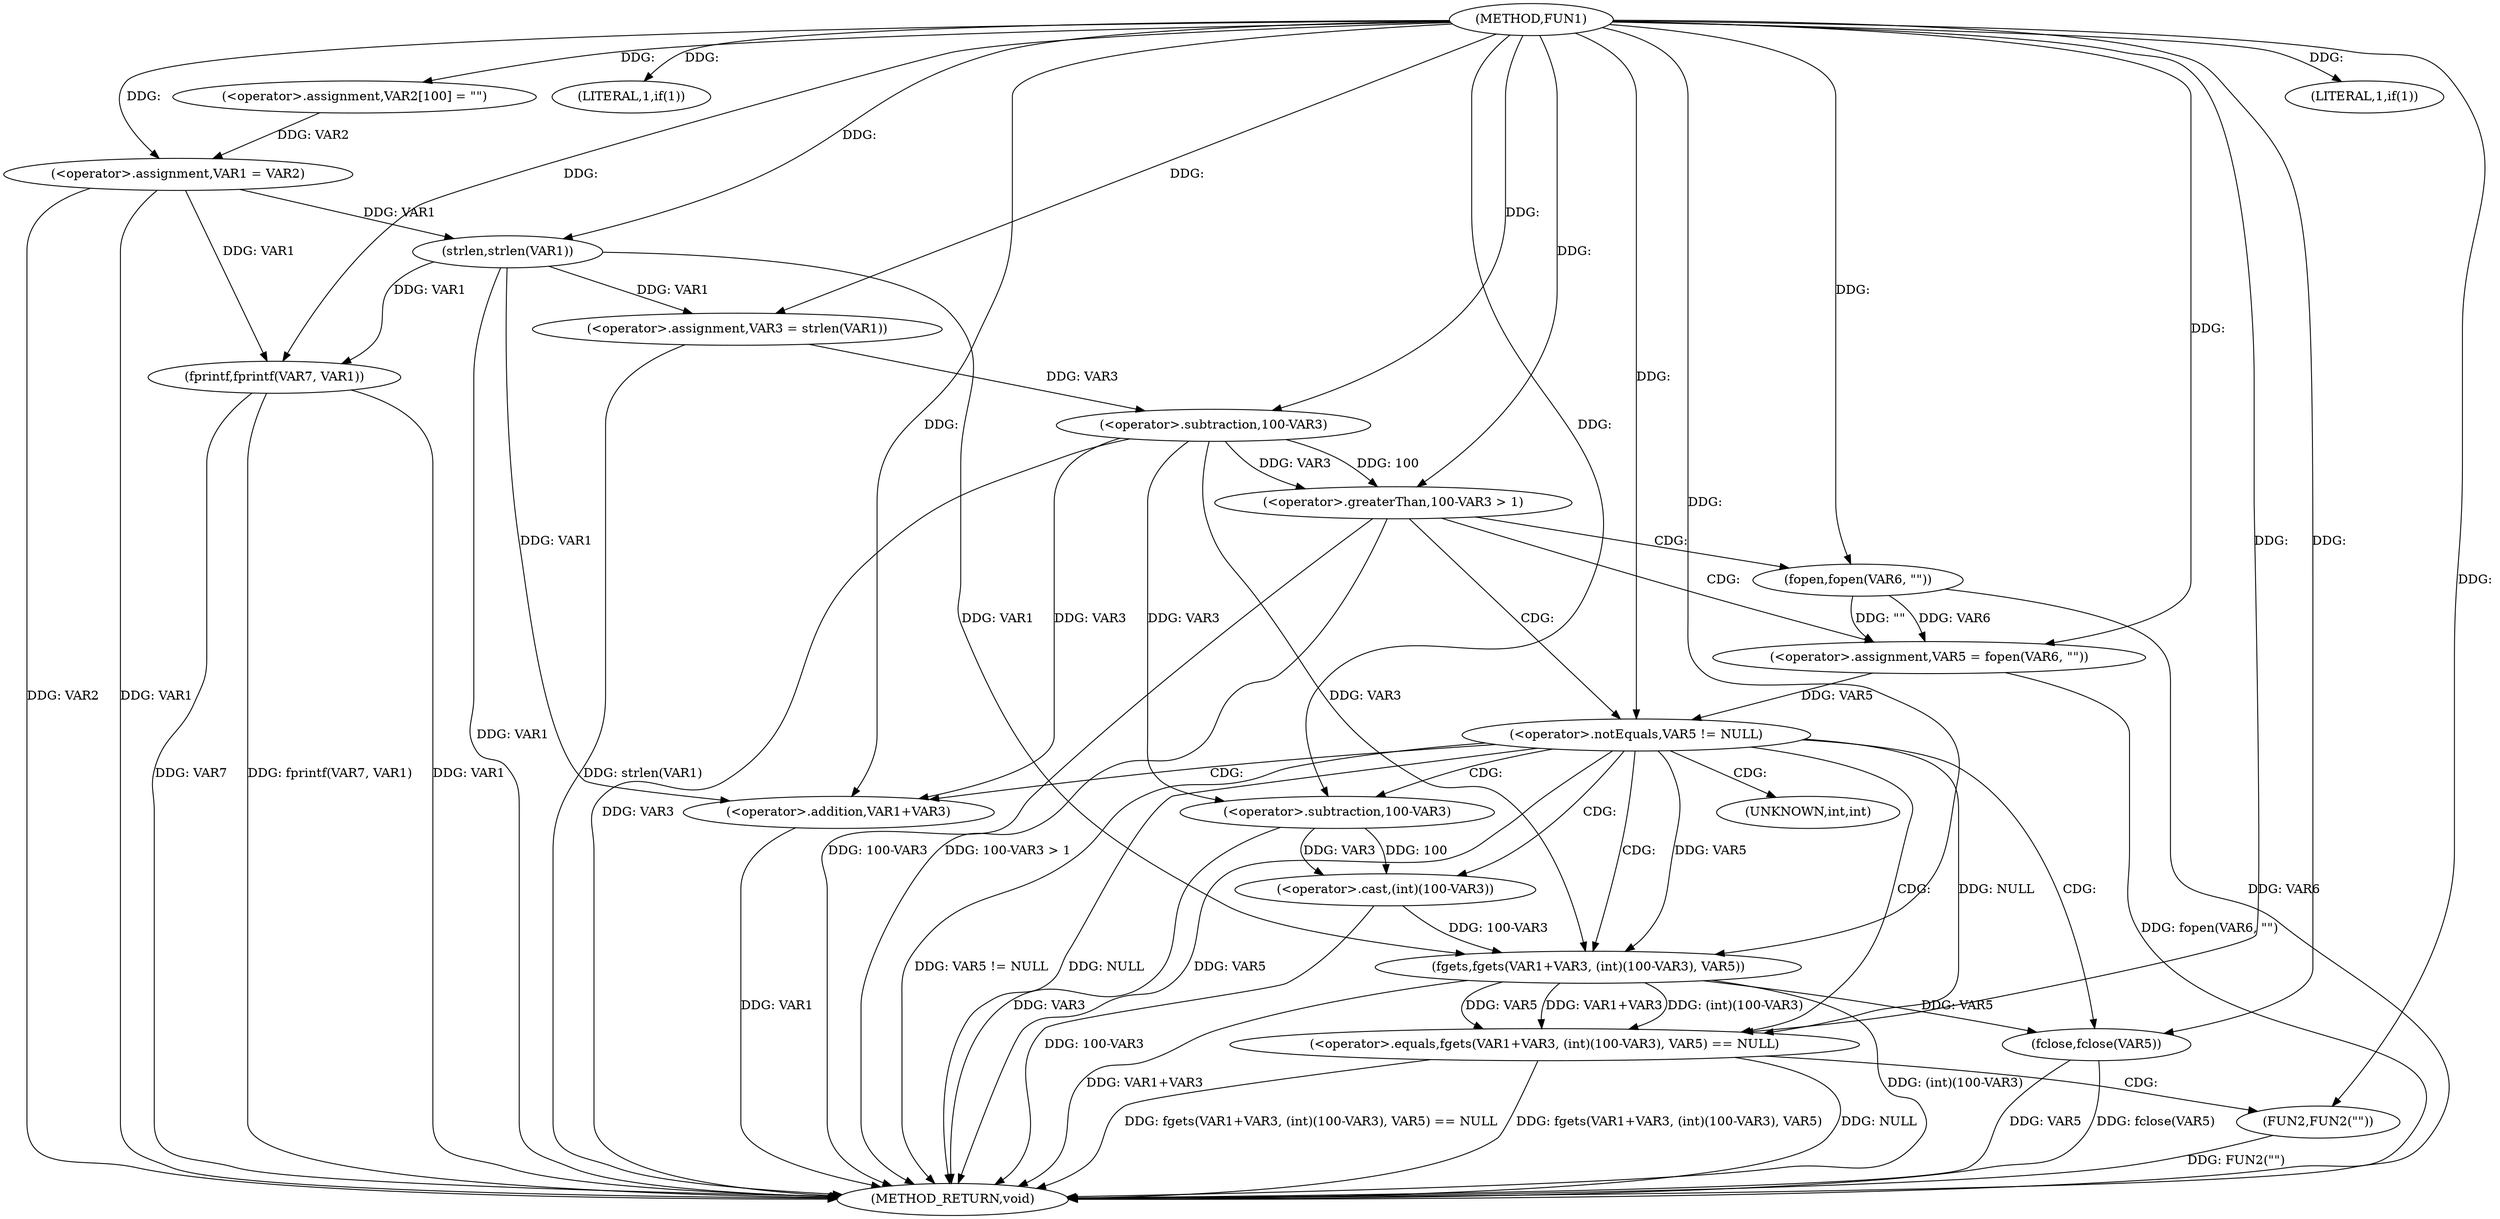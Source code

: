 digraph FUN1 {  
"1000100" [label = "(METHOD,FUN1)" ]
"1000161" [label = "(METHOD_RETURN,void)" ]
"1000104" [label = "(<operator>.assignment,VAR2[100] = \"\")" ]
"1000107" [label = "(<operator>.assignment,VAR1 = VAR2)" ]
"1000111" [label = "(LITERAL,1,if(1))" ]
"1000115" [label = "(<operator>.assignment,VAR3 = strlen(VAR1))" ]
"1000117" [label = "(strlen,strlen(VAR1))" ]
"1000121" [label = "(<operator>.greaterThan,100-VAR3 > 1)" ]
"1000122" [label = "(<operator>.subtraction,100-VAR3)" ]
"1000127" [label = "(<operator>.assignment,VAR5 = fopen(VAR6, \"\"))" ]
"1000129" [label = "(fopen,fopen(VAR6, \"\"))" ]
"1000133" [label = "(<operator>.notEquals,VAR5 != NULL)" ]
"1000138" [label = "(<operator>.equals,fgets(VAR1+VAR3, (int)(100-VAR3), VAR5) == NULL)" ]
"1000139" [label = "(fgets,fgets(VAR1+VAR3, (int)(100-VAR3), VAR5))" ]
"1000140" [label = "(<operator>.addition,VAR1+VAR3)" ]
"1000143" [label = "(<operator>.cast,(int)(100-VAR3))" ]
"1000145" [label = "(<operator>.subtraction,100-VAR3)" ]
"1000151" [label = "(FUN2,FUN2(\"\"))" ]
"1000153" [label = "(fclose,fclose(VAR5))" ]
"1000156" [label = "(LITERAL,1,if(1))" ]
"1000158" [label = "(fprintf,fprintf(VAR7, VAR1))" ]
"1000144" [label = "(UNKNOWN,int,int)" ]
  "1000129" -> "1000161"  [ label = "DDG: VAR6"] 
  "1000107" -> "1000161"  [ label = "DDG: VAR1"] 
  "1000158" -> "1000161"  [ label = "DDG: VAR1"] 
  "1000139" -> "1000161"  [ label = "DDG: VAR1+VAR3"] 
  "1000138" -> "1000161"  [ label = "DDG: NULL"] 
  "1000117" -> "1000161"  [ label = "DDG: VAR1"] 
  "1000133" -> "1000161"  [ label = "DDG: VAR5 != NULL"] 
  "1000153" -> "1000161"  [ label = "DDG: VAR5"] 
  "1000133" -> "1000161"  [ label = "DDG: NULL"] 
  "1000138" -> "1000161"  [ label = "DDG: fgets(VAR1+VAR3, (int)(100-VAR3), VAR5) == NULL"] 
  "1000145" -> "1000161"  [ label = "DDG: VAR3"] 
  "1000107" -> "1000161"  [ label = "DDG: VAR2"] 
  "1000122" -> "1000161"  [ label = "DDG: VAR3"] 
  "1000158" -> "1000161"  [ label = "DDG: VAR7"] 
  "1000115" -> "1000161"  [ label = "DDG: strlen(VAR1)"] 
  "1000151" -> "1000161"  [ label = "DDG: FUN2(\"\")"] 
  "1000140" -> "1000161"  [ label = "DDG: VAR1"] 
  "1000138" -> "1000161"  [ label = "DDG: fgets(VAR1+VAR3, (int)(100-VAR3), VAR5)"] 
  "1000127" -> "1000161"  [ label = "DDG: fopen(VAR6, \"\")"] 
  "1000158" -> "1000161"  [ label = "DDG: fprintf(VAR7, VAR1)"] 
  "1000133" -> "1000161"  [ label = "DDG: VAR5"] 
  "1000121" -> "1000161"  [ label = "DDG: 100-VAR3 > 1"] 
  "1000153" -> "1000161"  [ label = "DDG: fclose(VAR5)"] 
  "1000139" -> "1000161"  [ label = "DDG: (int)(100-VAR3)"] 
  "1000121" -> "1000161"  [ label = "DDG: 100-VAR3"] 
  "1000143" -> "1000161"  [ label = "DDG: 100-VAR3"] 
  "1000100" -> "1000104"  [ label = "DDG: "] 
  "1000104" -> "1000107"  [ label = "DDG: VAR2"] 
  "1000100" -> "1000107"  [ label = "DDG: "] 
  "1000100" -> "1000111"  [ label = "DDG: "] 
  "1000117" -> "1000115"  [ label = "DDG: VAR1"] 
  "1000100" -> "1000115"  [ label = "DDG: "] 
  "1000107" -> "1000117"  [ label = "DDG: VAR1"] 
  "1000100" -> "1000117"  [ label = "DDG: "] 
  "1000122" -> "1000121"  [ label = "DDG: 100"] 
  "1000122" -> "1000121"  [ label = "DDG: VAR3"] 
  "1000100" -> "1000122"  [ label = "DDG: "] 
  "1000115" -> "1000122"  [ label = "DDG: VAR3"] 
  "1000100" -> "1000121"  [ label = "DDG: "] 
  "1000129" -> "1000127"  [ label = "DDG: VAR6"] 
  "1000129" -> "1000127"  [ label = "DDG: \"\""] 
  "1000100" -> "1000127"  [ label = "DDG: "] 
  "1000100" -> "1000129"  [ label = "DDG: "] 
  "1000127" -> "1000133"  [ label = "DDG: VAR5"] 
  "1000100" -> "1000133"  [ label = "DDG: "] 
  "1000139" -> "1000138"  [ label = "DDG: VAR1+VAR3"] 
  "1000139" -> "1000138"  [ label = "DDG: (int)(100-VAR3)"] 
  "1000139" -> "1000138"  [ label = "DDG: VAR5"] 
  "1000117" -> "1000139"  [ label = "DDG: VAR1"] 
  "1000100" -> "1000139"  [ label = "DDG: "] 
  "1000122" -> "1000139"  [ label = "DDG: VAR3"] 
  "1000117" -> "1000140"  [ label = "DDG: VAR1"] 
  "1000100" -> "1000140"  [ label = "DDG: "] 
  "1000122" -> "1000140"  [ label = "DDG: VAR3"] 
  "1000143" -> "1000139"  [ label = "DDG: 100-VAR3"] 
  "1000145" -> "1000143"  [ label = "DDG: 100"] 
  "1000145" -> "1000143"  [ label = "DDG: VAR3"] 
  "1000100" -> "1000145"  [ label = "DDG: "] 
  "1000122" -> "1000145"  [ label = "DDG: VAR3"] 
  "1000133" -> "1000139"  [ label = "DDG: VAR5"] 
  "1000133" -> "1000138"  [ label = "DDG: NULL"] 
  "1000100" -> "1000138"  [ label = "DDG: "] 
  "1000100" -> "1000151"  [ label = "DDG: "] 
  "1000139" -> "1000153"  [ label = "DDG: VAR5"] 
  "1000100" -> "1000153"  [ label = "DDG: "] 
  "1000100" -> "1000156"  [ label = "DDG: "] 
  "1000100" -> "1000158"  [ label = "DDG: "] 
  "1000107" -> "1000158"  [ label = "DDG: VAR1"] 
  "1000117" -> "1000158"  [ label = "DDG: VAR1"] 
  "1000121" -> "1000127"  [ label = "CDG: "] 
  "1000121" -> "1000129"  [ label = "CDG: "] 
  "1000121" -> "1000133"  [ label = "CDG: "] 
  "1000133" -> "1000153"  [ label = "CDG: "] 
  "1000133" -> "1000143"  [ label = "CDG: "] 
  "1000133" -> "1000145"  [ label = "CDG: "] 
  "1000133" -> "1000139"  [ label = "CDG: "] 
  "1000133" -> "1000144"  [ label = "CDG: "] 
  "1000133" -> "1000140"  [ label = "CDG: "] 
  "1000133" -> "1000138"  [ label = "CDG: "] 
  "1000138" -> "1000151"  [ label = "CDG: "] 
}
